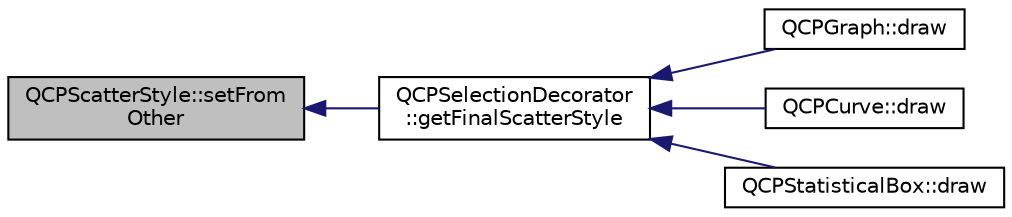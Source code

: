 digraph "QCPScatterStyle::setFromOther"
{
  edge [fontname="Helvetica",fontsize="10",labelfontname="Helvetica",labelfontsize="10"];
  node [fontname="Helvetica",fontsize="10",shape=record];
  rankdir="LR";
  Node123 [label="QCPScatterStyle::setFrom\lOther",height=0.2,width=0.4,color="black", fillcolor="grey75", style="filled", fontcolor="black"];
  Node123 -> Node124 [dir="back",color="midnightblue",fontsize="10",style="solid",fontname="Helvetica"];
  Node124 [label="QCPSelectionDecorator\l::getFinalScatterStyle",height=0.2,width=0.4,color="black", fillcolor="white", style="filled",URL="$class_q_c_p_selection_decorator.html#a1277b373248896bc70e8cc1de96da9fa"];
  Node124 -> Node125 [dir="back",color="midnightblue",fontsize="10",style="solid",fontname="Helvetica"];
  Node125 [label="QCPGraph::draw",height=0.2,width=0.4,color="black", fillcolor="white", style="filled",URL="$class_q_c_p_graph.html#a2b0849598f06e834b43ce18cd13bcdc3"];
  Node124 -> Node126 [dir="back",color="midnightblue",fontsize="10",style="solid",fontname="Helvetica"];
  Node126 [label="QCPCurve::draw",height=0.2,width=0.4,color="black", fillcolor="white", style="filled",URL="$class_q_c_p_curve.html#ac199d41d23865cd68bd7b598308a4433"];
  Node124 -> Node127 [dir="back",color="midnightblue",fontsize="10",style="solid",fontname="Helvetica"];
  Node127 [label="QCPStatisticalBox::draw",height=0.2,width=0.4,color="black", fillcolor="white", style="filled",URL="$class_q_c_p_statistical_box.html#afcff35fa79728cfe10e80e0702014fea"];
}

